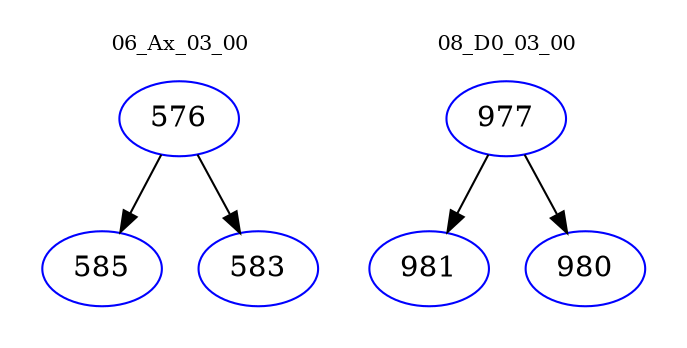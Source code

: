 digraph{
subgraph cluster_0 {
color = white
label = "06_Ax_03_00";
fontsize=10;
T0_576 [label="576", color="blue"]
T0_576 -> T0_585 [color="black"]
T0_585 [label="585", color="blue"]
T0_576 -> T0_583 [color="black"]
T0_583 [label="583", color="blue"]
}
subgraph cluster_1 {
color = white
label = "08_D0_03_00";
fontsize=10;
T1_977 [label="977", color="blue"]
T1_977 -> T1_981 [color="black"]
T1_981 [label="981", color="blue"]
T1_977 -> T1_980 [color="black"]
T1_980 [label="980", color="blue"]
}
}
